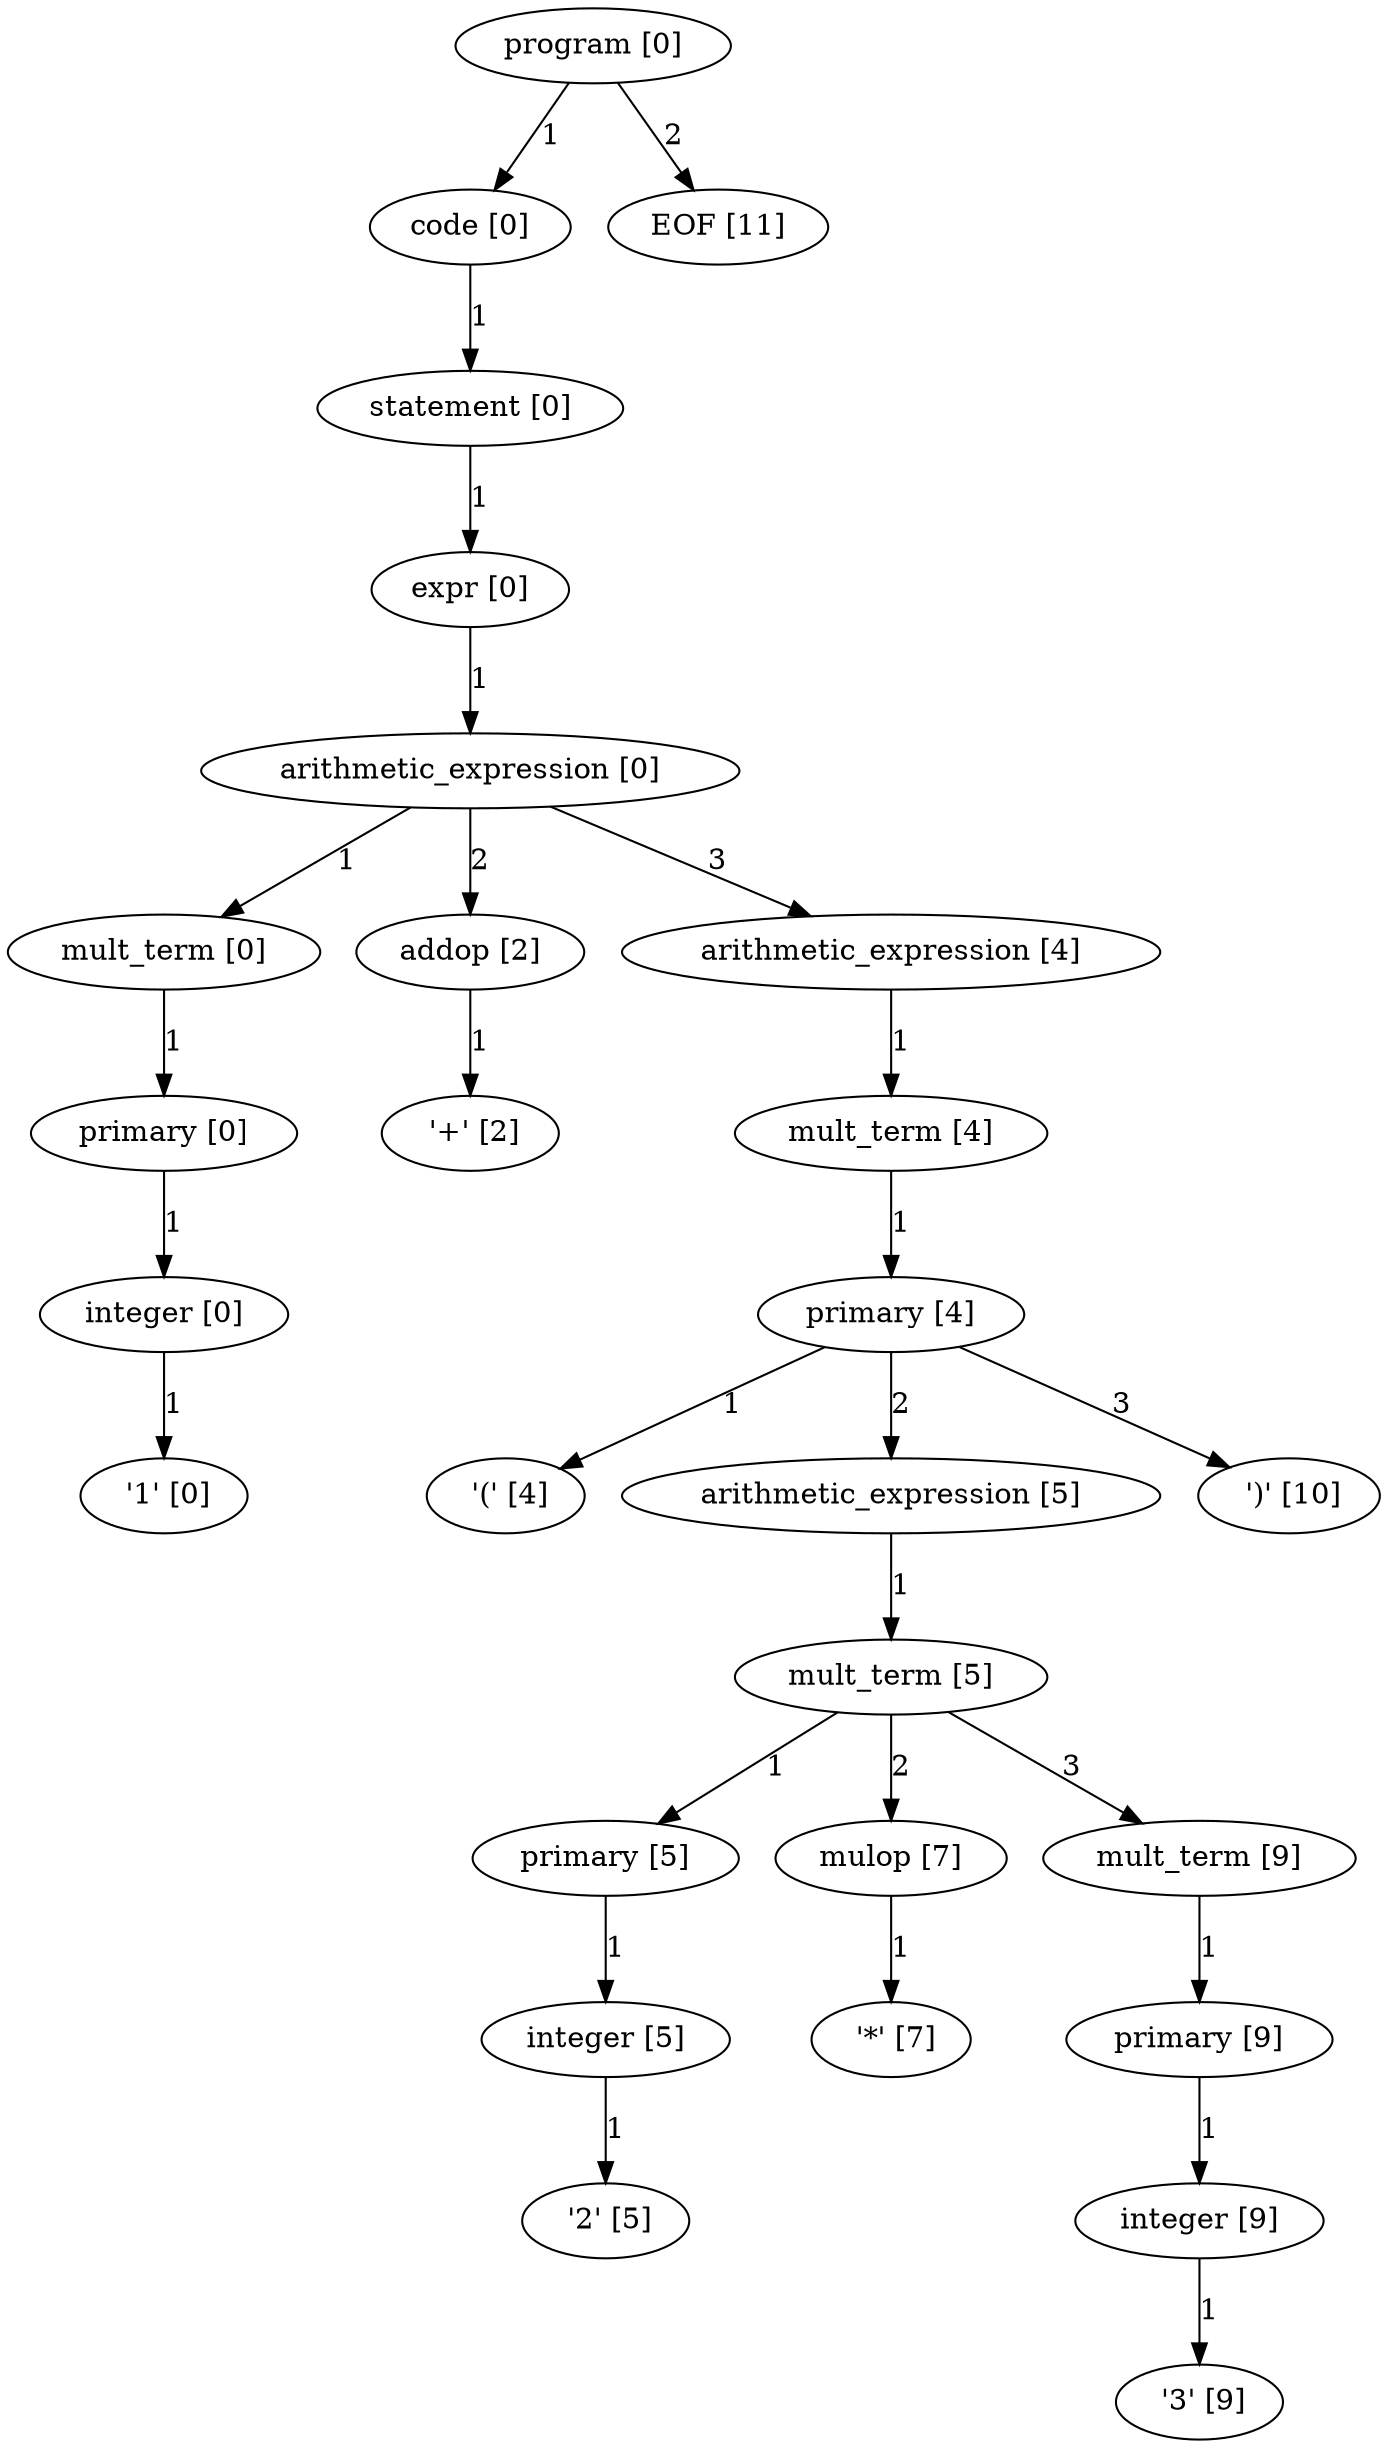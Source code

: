 digraph arpeggio_graph {
2323793654104 [label="program [0]"];
2323793654104->2323793654240 [label="1"]

2323793654240 [label="code [0]"];
2323793654240->2323793653832 [label="1"]

2323793653832 [label="statement [0]"];
2323793653832->2323793596200 [label="1"]

2323793596200 [label="expr [0]"];
2323793596200->2323793596064 [label="1"]

2323793596064 [label="arithmetic_expression [0]"];
2323793596064->2323793457360 [label="1"]

2323793457360 [label="mult_term [0]"];
2323793457360->2323793457224 [label="1"]

2323793457224 [label="primary [0]"];
2323793457224->2323793391400 [label="1"]

2323793391400 [label="integer [0]"];
2323793391400->2323793409032 [label="1"]

2323793409032 [label=" '1' [0]"];
2323793596064->2323793457632 [label="2"]

2323793457632 [label="addop [2]"];
2323793457632->2323793409152 [label="1"]

2323793409152 [label=" '+' [2]"];
2323793596064->2323793595928 [label="3"]

2323793595928 [label="arithmetic_expression [4]"];
2323793595928->2323793595656 [label="1"]

2323793595656 [label="mult_term [4]"];
2323793595656->2323793595792 [label="1"]

2323793595792 [label="primary [4]"];
2323793595792->2323793564560 [label="1"]

2323793564560 [label=" '(' [4]"];
2323793595792->2323793595520 [label="2"]

2323793595520 [label="arithmetic_expression [5]"];
2323793595520->2323793595384 [label="1"]

2323793595384 [label="mult_term [5]"];
2323793595384->2323793594432 [label="1"]

2323793594432 [label="primary [5]"];
2323793594432->2323793594296 [label="1"]

2323793594296 [label="integer [5]"];
2323793594296->2323793565280 [label="1"]

2323793565280 [label=" '2' [5]"];
2323793595384->2323793594568 [label="2"]

2323793594568 [label="mulop [7]"];
2323793594568->2323793565160 [label="1"]

2323793565160 [label=" '*' [7]"];
2323793595384->2323793595248 [label="3"]

2323793595248 [label="mult_term [9]"];
2323793595248->2323793595112 [label="1"]

2323793595112 [label="primary [9]"];
2323793595112->2323793594976 [label="1"]

2323793594976 [label="integer [9]"];
2323793594976->2323793565520 [label="1"]

2323793565520 [label=" '3' [9]"];
2323793595792->2323793565640 [label="3"]

2323793565640 [label=" ')' [10]"];
2323793654104->2323793565880 [label="2"]

2323793565880 [label="EOF [11]"];
}